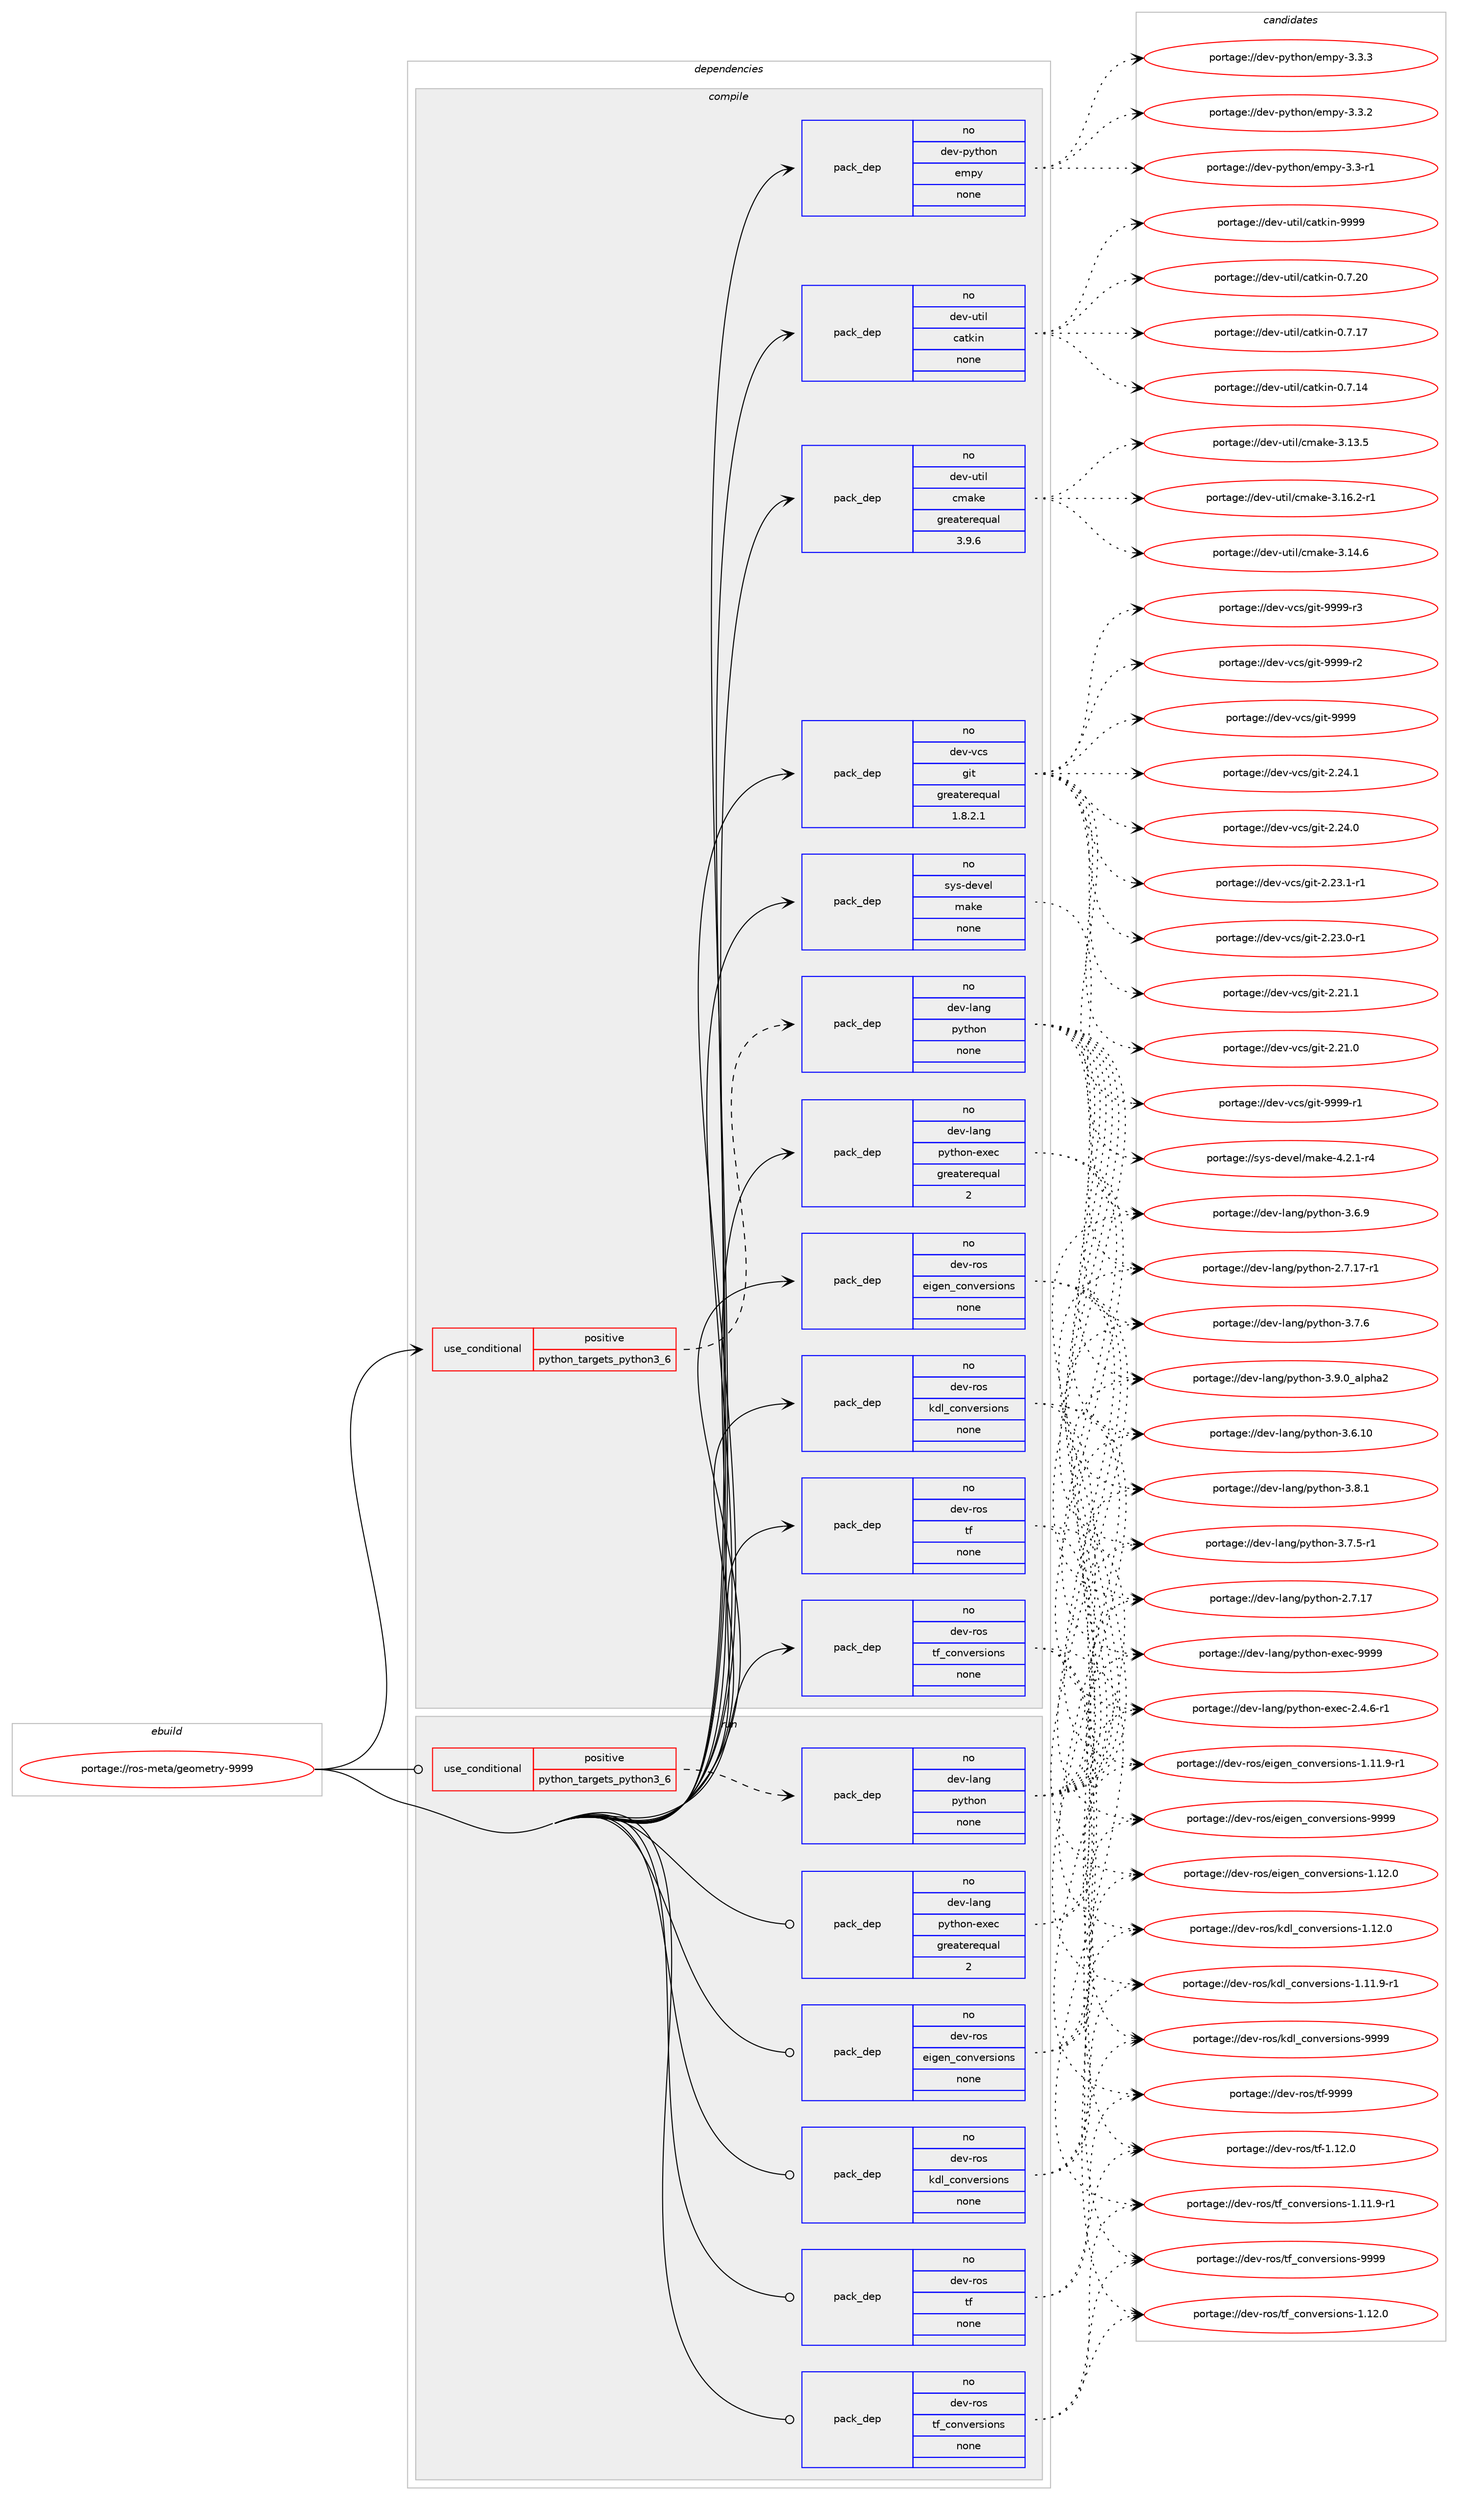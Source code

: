 digraph prolog {

# *************
# Graph options
# *************

newrank=true;
concentrate=true;
compound=true;
graph [rankdir=LR,fontname=Helvetica,fontsize=10,ranksep=1.5];#, ranksep=2.5, nodesep=0.2];
edge  [arrowhead=vee];
node  [fontname=Helvetica,fontsize=10];

# **********
# The ebuild
# **********

subgraph cluster_leftcol {
color=gray;
rank=same;
label=<<i>ebuild</i>>;
id [label="portage://ros-meta/geometry-9999", color=red, width=4, href="../ros-meta/geometry-9999.svg"];
}

# ****************
# The dependencies
# ****************

subgraph cluster_midcol {
color=gray;
label=<<i>dependencies</i>>;
subgraph cluster_compile {
fillcolor="#eeeeee";
style=filled;
label=<<i>compile</i>>;
subgraph cond21949 {
dependency116228 [label=<<TABLE BORDER="0" CELLBORDER="1" CELLSPACING="0" CELLPADDING="4"><TR><TD ROWSPAN="3" CELLPADDING="10">use_conditional</TD></TR><TR><TD>positive</TD></TR><TR><TD>python_targets_python3_6</TD></TR></TABLE>>, shape=none, color=red];
subgraph pack92343 {
dependency116229 [label=<<TABLE BORDER="0" CELLBORDER="1" CELLSPACING="0" CELLPADDING="4" WIDTH="220"><TR><TD ROWSPAN="6" CELLPADDING="30">pack_dep</TD></TR><TR><TD WIDTH="110">no</TD></TR><TR><TD>dev-lang</TD></TR><TR><TD>python</TD></TR><TR><TD>none</TD></TR><TR><TD></TD></TR></TABLE>>, shape=none, color=blue];
}
dependency116228:e -> dependency116229:w [weight=20,style="dashed",arrowhead="vee"];
}
id:e -> dependency116228:w [weight=20,style="solid",arrowhead="vee"];
subgraph pack92344 {
dependency116230 [label=<<TABLE BORDER="0" CELLBORDER="1" CELLSPACING="0" CELLPADDING="4" WIDTH="220"><TR><TD ROWSPAN="6" CELLPADDING="30">pack_dep</TD></TR><TR><TD WIDTH="110">no</TD></TR><TR><TD>dev-lang</TD></TR><TR><TD>python-exec</TD></TR><TR><TD>greaterequal</TD></TR><TR><TD>2</TD></TR></TABLE>>, shape=none, color=blue];
}
id:e -> dependency116230:w [weight=20,style="solid",arrowhead="vee"];
subgraph pack92345 {
dependency116231 [label=<<TABLE BORDER="0" CELLBORDER="1" CELLSPACING="0" CELLPADDING="4" WIDTH="220"><TR><TD ROWSPAN="6" CELLPADDING="30">pack_dep</TD></TR><TR><TD WIDTH="110">no</TD></TR><TR><TD>dev-python</TD></TR><TR><TD>empy</TD></TR><TR><TD>none</TD></TR><TR><TD></TD></TR></TABLE>>, shape=none, color=blue];
}
id:e -> dependency116231:w [weight=20,style="solid",arrowhead="vee"];
subgraph pack92346 {
dependency116232 [label=<<TABLE BORDER="0" CELLBORDER="1" CELLSPACING="0" CELLPADDING="4" WIDTH="220"><TR><TD ROWSPAN="6" CELLPADDING="30">pack_dep</TD></TR><TR><TD WIDTH="110">no</TD></TR><TR><TD>dev-ros</TD></TR><TR><TD>eigen_conversions</TD></TR><TR><TD>none</TD></TR><TR><TD></TD></TR></TABLE>>, shape=none, color=blue];
}
id:e -> dependency116232:w [weight=20,style="solid",arrowhead="vee"];
subgraph pack92347 {
dependency116233 [label=<<TABLE BORDER="0" CELLBORDER="1" CELLSPACING="0" CELLPADDING="4" WIDTH="220"><TR><TD ROWSPAN="6" CELLPADDING="30">pack_dep</TD></TR><TR><TD WIDTH="110">no</TD></TR><TR><TD>dev-ros</TD></TR><TR><TD>kdl_conversions</TD></TR><TR><TD>none</TD></TR><TR><TD></TD></TR></TABLE>>, shape=none, color=blue];
}
id:e -> dependency116233:w [weight=20,style="solid",arrowhead="vee"];
subgraph pack92348 {
dependency116234 [label=<<TABLE BORDER="0" CELLBORDER="1" CELLSPACING="0" CELLPADDING="4" WIDTH="220"><TR><TD ROWSPAN="6" CELLPADDING="30">pack_dep</TD></TR><TR><TD WIDTH="110">no</TD></TR><TR><TD>dev-ros</TD></TR><TR><TD>tf</TD></TR><TR><TD>none</TD></TR><TR><TD></TD></TR></TABLE>>, shape=none, color=blue];
}
id:e -> dependency116234:w [weight=20,style="solid",arrowhead="vee"];
subgraph pack92349 {
dependency116235 [label=<<TABLE BORDER="0" CELLBORDER="1" CELLSPACING="0" CELLPADDING="4" WIDTH="220"><TR><TD ROWSPAN="6" CELLPADDING="30">pack_dep</TD></TR><TR><TD WIDTH="110">no</TD></TR><TR><TD>dev-ros</TD></TR><TR><TD>tf_conversions</TD></TR><TR><TD>none</TD></TR><TR><TD></TD></TR></TABLE>>, shape=none, color=blue];
}
id:e -> dependency116235:w [weight=20,style="solid",arrowhead="vee"];
subgraph pack92350 {
dependency116236 [label=<<TABLE BORDER="0" CELLBORDER="1" CELLSPACING="0" CELLPADDING="4" WIDTH="220"><TR><TD ROWSPAN="6" CELLPADDING="30">pack_dep</TD></TR><TR><TD WIDTH="110">no</TD></TR><TR><TD>dev-util</TD></TR><TR><TD>catkin</TD></TR><TR><TD>none</TD></TR><TR><TD></TD></TR></TABLE>>, shape=none, color=blue];
}
id:e -> dependency116236:w [weight=20,style="solid",arrowhead="vee"];
subgraph pack92351 {
dependency116237 [label=<<TABLE BORDER="0" CELLBORDER="1" CELLSPACING="0" CELLPADDING="4" WIDTH="220"><TR><TD ROWSPAN="6" CELLPADDING="30">pack_dep</TD></TR><TR><TD WIDTH="110">no</TD></TR><TR><TD>dev-util</TD></TR><TR><TD>cmake</TD></TR><TR><TD>greaterequal</TD></TR><TR><TD>3.9.6</TD></TR></TABLE>>, shape=none, color=blue];
}
id:e -> dependency116237:w [weight=20,style="solid",arrowhead="vee"];
subgraph pack92352 {
dependency116238 [label=<<TABLE BORDER="0" CELLBORDER="1" CELLSPACING="0" CELLPADDING="4" WIDTH="220"><TR><TD ROWSPAN="6" CELLPADDING="30">pack_dep</TD></TR><TR><TD WIDTH="110">no</TD></TR><TR><TD>dev-vcs</TD></TR><TR><TD>git</TD></TR><TR><TD>greaterequal</TD></TR><TR><TD>1.8.2.1</TD></TR></TABLE>>, shape=none, color=blue];
}
id:e -> dependency116238:w [weight=20,style="solid",arrowhead="vee"];
subgraph pack92353 {
dependency116239 [label=<<TABLE BORDER="0" CELLBORDER="1" CELLSPACING="0" CELLPADDING="4" WIDTH="220"><TR><TD ROWSPAN="6" CELLPADDING="30">pack_dep</TD></TR><TR><TD WIDTH="110">no</TD></TR><TR><TD>sys-devel</TD></TR><TR><TD>make</TD></TR><TR><TD>none</TD></TR><TR><TD></TD></TR></TABLE>>, shape=none, color=blue];
}
id:e -> dependency116239:w [weight=20,style="solid",arrowhead="vee"];
}
subgraph cluster_compileandrun {
fillcolor="#eeeeee";
style=filled;
label=<<i>compile and run</i>>;
}
subgraph cluster_run {
fillcolor="#eeeeee";
style=filled;
label=<<i>run</i>>;
subgraph cond21950 {
dependency116240 [label=<<TABLE BORDER="0" CELLBORDER="1" CELLSPACING="0" CELLPADDING="4"><TR><TD ROWSPAN="3" CELLPADDING="10">use_conditional</TD></TR><TR><TD>positive</TD></TR><TR><TD>python_targets_python3_6</TD></TR></TABLE>>, shape=none, color=red];
subgraph pack92354 {
dependency116241 [label=<<TABLE BORDER="0" CELLBORDER="1" CELLSPACING="0" CELLPADDING="4" WIDTH="220"><TR><TD ROWSPAN="6" CELLPADDING="30">pack_dep</TD></TR><TR><TD WIDTH="110">no</TD></TR><TR><TD>dev-lang</TD></TR><TR><TD>python</TD></TR><TR><TD>none</TD></TR><TR><TD></TD></TR></TABLE>>, shape=none, color=blue];
}
dependency116240:e -> dependency116241:w [weight=20,style="dashed",arrowhead="vee"];
}
id:e -> dependency116240:w [weight=20,style="solid",arrowhead="odot"];
subgraph pack92355 {
dependency116242 [label=<<TABLE BORDER="0" CELLBORDER="1" CELLSPACING="0" CELLPADDING="4" WIDTH="220"><TR><TD ROWSPAN="6" CELLPADDING="30">pack_dep</TD></TR><TR><TD WIDTH="110">no</TD></TR><TR><TD>dev-lang</TD></TR><TR><TD>python-exec</TD></TR><TR><TD>greaterequal</TD></TR><TR><TD>2</TD></TR></TABLE>>, shape=none, color=blue];
}
id:e -> dependency116242:w [weight=20,style="solid",arrowhead="odot"];
subgraph pack92356 {
dependency116243 [label=<<TABLE BORDER="0" CELLBORDER="1" CELLSPACING="0" CELLPADDING="4" WIDTH="220"><TR><TD ROWSPAN="6" CELLPADDING="30">pack_dep</TD></TR><TR><TD WIDTH="110">no</TD></TR><TR><TD>dev-ros</TD></TR><TR><TD>eigen_conversions</TD></TR><TR><TD>none</TD></TR><TR><TD></TD></TR></TABLE>>, shape=none, color=blue];
}
id:e -> dependency116243:w [weight=20,style="solid",arrowhead="odot"];
subgraph pack92357 {
dependency116244 [label=<<TABLE BORDER="0" CELLBORDER="1" CELLSPACING="0" CELLPADDING="4" WIDTH="220"><TR><TD ROWSPAN="6" CELLPADDING="30">pack_dep</TD></TR><TR><TD WIDTH="110">no</TD></TR><TR><TD>dev-ros</TD></TR><TR><TD>kdl_conversions</TD></TR><TR><TD>none</TD></TR><TR><TD></TD></TR></TABLE>>, shape=none, color=blue];
}
id:e -> dependency116244:w [weight=20,style="solid",arrowhead="odot"];
subgraph pack92358 {
dependency116245 [label=<<TABLE BORDER="0" CELLBORDER="1" CELLSPACING="0" CELLPADDING="4" WIDTH="220"><TR><TD ROWSPAN="6" CELLPADDING="30">pack_dep</TD></TR><TR><TD WIDTH="110">no</TD></TR><TR><TD>dev-ros</TD></TR><TR><TD>tf</TD></TR><TR><TD>none</TD></TR><TR><TD></TD></TR></TABLE>>, shape=none, color=blue];
}
id:e -> dependency116245:w [weight=20,style="solid",arrowhead="odot"];
subgraph pack92359 {
dependency116246 [label=<<TABLE BORDER="0" CELLBORDER="1" CELLSPACING="0" CELLPADDING="4" WIDTH="220"><TR><TD ROWSPAN="6" CELLPADDING="30">pack_dep</TD></TR><TR><TD WIDTH="110">no</TD></TR><TR><TD>dev-ros</TD></TR><TR><TD>tf_conversions</TD></TR><TR><TD>none</TD></TR><TR><TD></TD></TR></TABLE>>, shape=none, color=blue];
}
id:e -> dependency116246:w [weight=20,style="solid",arrowhead="odot"];
}
}

# **************
# The candidates
# **************

subgraph cluster_choices {
rank=same;
color=gray;
label=<<i>candidates</i>>;

subgraph choice92343 {
color=black;
nodesep=1;
choice10010111845108971101034711212111610411111045514657464895971081121049750 [label="portage://dev-lang/python-3.9.0_alpha2", color=red, width=4,href="../dev-lang/python-3.9.0_alpha2.svg"];
choice100101118451089711010347112121116104111110455146564649 [label="portage://dev-lang/python-3.8.1", color=red, width=4,href="../dev-lang/python-3.8.1.svg"];
choice100101118451089711010347112121116104111110455146554654 [label="portage://dev-lang/python-3.7.6", color=red, width=4,href="../dev-lang/python-3.7.6.svg"];
choice1001011184510897110103471121211161041111104551465546534511449 [label="portage://dev-lang/python-3.7.5-r1", color=red, width=4,href="../dev-lang/python-3.7.5-r1.svg"];
choice100101118451089711010347112121116104111110455146544657 [label="portage://dev-lang/python-3.6.9", color=red, width=4,href="../dev-lang/python-3.6.9.svg"];
choice10010111845108971101034711212111610411111045514654464948 [label="portage://dev-lang/python-3.6.10", color=red, width=4,href="../dev-lang/python-3.6.10.svg"];
choice100101118451089711010347112121116104111110455046554649554511449 [label="portage://dev-lang/python-2.7.17-r1", color=red, width=4,href="../dev-lang/python-2.7.17-r1.svg"];
choice10010111845108971101034711212111610411111045504655464955 [label="portage://dev-lang/python-2.7.17", color=red, width=4,href="../dev-lang/python-2.7.17.svg"];
dependency116229:e -> choice10010111845108971101034711212111610411111045514657464895971081121049750:w [style=dotted,weight="100"];
dependency116229:e -> choice100101118451089711010347112121116104111110455146564649:w [style=dotted,weight="100"];
dependency116229:e -> choice100101118451089711010347112121116104111110455146554654:w [style=dotted,weight="100"];
dependency116229:e -> choice1001011184510897110103471121211161041111104551465546534511449:w [style=dotted,weight="100"];
dependency116229:e -> choice100101118451089711010347112121116104111110455146544657:w [style=dotted,weight="100"];
dependency116229:e -> choice10010111845108971101034711212111610411111045514654464948:w [style=dotted,weight="100"];
dependency116229:e -> choice100101118451089711010347112121116104111110455046554649554511449:w [style=dotted,weight="100"];
dependency116229:e -> choice10010111845108971101034711212111610411111045504655464955:w [style=dotted,weight="100"];
}
subgraph choice92344 {
color=black;
nodesep=1;
choice10010111845108971101034711212111610411111045101120101994557575757 [label="portage://dev-lang/python-exec-9999", color=red, width=4,href="../dev-lang/python-exec-9999.svg"];
choice10010111845108971101034711212111610411111045101120101994550465246544511449 [label="portage://dev-lang/python-exec-2.4.6-r1", color=red, width=4,href="../dev-lang/python-exec-2.4.6-r1.svg"];
dependency116230:e -> choice10010111845108971101034711212111610411111045101120101994557575757:w [style=dotted,weight="100"];
dependency116230:e -> choice10010111845108971101034711212111610411111045101120101994550465246544511449:w [style=dotted,weight="100"];
}
subgraph choice92345 {
color=black;
nodesep=1;
choice1001011184511212111610411111047101109112121455146514651 [label="portage://dev-python/empy-3.3.3", color=red, width=4,href="../dev-python/empy-3.3.3.svg"];
choice1001011184511212111610411111047101109112121455146514650 [label="portage://dev-python/empy-3.3.2", color=red, width=4,href="../dev-python/empy-3.3.2.svg"];
choice1001011184511212111610411111047101109112121455146514511449 [label="portage://dev-python/empy-3.3-r1", color=red, width=4,href="../dev-python/empy-3.3-r1.svg"];
dependency116231:e -> choice1001011184511212111610411111047101109112121455146514651:w [style=dotted,weight="100"];
dependency116231:e -> choice1001011184511212111610411111047101109112121455146514650:w [style=dotted,weight="100"];
dependency116231:e -> choice1001011184511212111610411111047101109112121455146514511449:w [style=dotted,weight="100"];
}
subgraph choice92346 {
color=black;
nodesep=1;
choice100101118451141111154710110510310111095991111101181011141151051111101154557575757 [label="portage://dev-ros/eigen_conversions-9999", color=red, width=4,href="../dev-ros/eigen_conversions-9999.svg"];
choice1001011184511411111547101105103101110959911111011810111411510511111011545494649504648 [label="portage://dev-ros/eigen_conversions-1.12.0", color=red, width=4,href="../dev-ros/eigen_conversions-1.12.0.svg"];
choice10010111845114111115471011051031011109599111110118101114115105111110115454946494946574511449 [label="portage://dev-ros/eigen_conversions-1.11.9-r1", color=red, width=4,href="../dev-ros/eigen_conversions-1.11.9-r1.svg"];
dependency116232:e -> choice100101118451141111154710110510310111095991111101181011141151051111101154557575757:w [style=dotted,weight="100"];
dependency116232:e -> choice1001011184511411111547101105103101110959911111011810111411510511111011545494649504648:w [style=dotted,weight="100"];
dependency116232:e -> choice10010111845114111115471011051031011109599111110118101114115105111110115454946494946574511449:w [style=dotted,weight="100"];
}
subgraph choice92347 {
color=black;
nodesep=1;
choice100101118451141111154710710010895991111101181011141151051111101154557575757 [label="portage://dev-ros/kdl_conversions-9999", color=red, width=4,href="../dev-ros/kdl_conversions-9999.svg"];
choice1001011184511411111547107100108959911111011810111411510511111011545494649504648 [label="portage://dev-ros/kdl_conversions-1.12.0", color=red, width=4,href="../dev-ros/kdl_conversions-1.12.0.svg"];
choice10010111845114111115471071001089599111110118101114115105111110115454946494946574511449 [label="portage://dev-ros/kdl_conversions-1.11.9-r1", color=red, width=4,href="../dev-ros/kdl_conversions-1.11.9-r1.svg"];
dependency116233:e -> choice100101118451141111154710710010895991111101181011141151051111101154557575757:w [style=dotted,weight="100"];
dependency116233:e -> choice1001011184511411111547107100108959911111011810111411510511111011545494649504648:w [style=dotted,weight="100"];
dependency116233:e -> choice10010111845114111115471071001089599111110118101114115105111110115454946494946574511449:w [style=dotted,weight="100"];
}
subgraph choice92348 {
color=black;
nodesep=1;
choice10010111845114111115471161024557575757 [label="portage://dev-ros/tf-9999", color=red, width=4,href="../dev-ros/tf-9999.svg"];
choice100101118451141111154711610245494649504648 [label="portage://dev-ros/tf-1.12.0", color=red, width=4,href="../dev-ros/tf-1.12.0.svg"];
dependency116234:e -> choice10010111845114111115471161024557575757:w [style=dotted,weight="100"];
dependency116234:e -> choice100101118451141111154711610245494649504648:w [style=dotted,weight="100"];
}
subgraph choice92349 {
color=black;
nodesep=1;
choice100101118451141111154711610295991111101181011141151051111101154557575757 [label="portage://dev-ros/tf_conversions-9999", color=red, width=4,href="../dev-ros/tf_conversions-9999.svg"];
choice1001011184511411111547116102959911111011810111411510511111011545494649504648 [label="portage://dev-ros/tf_conversions-1.12.0", color=red, width=4,href="../dev-ros/tf_conversions-1.12.0.svg"];
choice10010111845114111115471161029599111110118101114115105111110115454946494946574511449 [label="portage://dev-ros/tf_conversions-1.11.9-r1", color=red, width=4,href="../dev-ros/tf_conversions-1.11.9-r1.svg"];
dependency116235:e -> choice100101118451141111154711610295991111101181011141151051111101154557575757:w [style=dotted,weight="100"];
dependency116235:e -> choice1001011184511411111547116102959911111011810111411510511111011545494649504648:w [style=dotted,weight="100"];
dependency116235:e -> choice10010111845114111115471161029599111110118101114115105111110115454946494946574511449:w [style=dotted,weight="100"];
}
subgraph choice92350 {
color=black;
nodesep=1;
choice100101118451171161051084799971161071051104557575757 [label="portage://dev-util/catkin-9999", color=red, width=4,href="../dev-util/catkin-9999.svg"];
choice1001011184511711610510847999711610710511045484655465048 [label="portage://dev-util/catkin-0.7.20", color=red, width=4,href="../dev-util/catkin-0.7.20.svg"];
choice1001011184511711610510847999711610710511045484655464955 [label="portage://dev-util/catkin-0.7.17", color=red, width=4,href="../dev-util/catkin-0.7.17.svg"];
choice1001011184511711610510847999711610710511045484655464952 [label="portage://dev-util/catkin-0.7.14", color=red, width=4,href="../dev-util/catkin-0.7.14.svg"];
dependency116236:e -> choice100101118451171161051084799971161071051104557575757:w [style=dotted,weight="100"];
dependency116236:e -> choice1001011184511711610510847999711610710511045484655465048:w [style=dotted,weight="100"];
dependency116236:e -> choice1001011184511711610510847999711610710511045484655464955:w [style=dotted,weight="100"];
dependency116236:e -> choice1001011184511711610510847999711610710511045484655464952:w [style=dotted,weight="100"];
}
subgraph choice92351 {
color=black;
nodesep=1;
choice10010111845117116105108479910997107101455146495446504511449 [label="portage://dev-util/cmake-3.16.2-r1", color=red, width=4,href="../dev-util/cmake-3.16.2-r1.svg"];
choice1001011184511711610510847991099710710145514649524654 [label="portage://dev-util/cmake-3.14.6", color=red, width=4,href="../dev-util/cmake-3.14.6.svg"];
choice1001011184511711610510847991099710710145514649514653 [label="portage://dev-util/cmake-3.13.5", color=red, width=4,href="../dev-util/cmake-3.13.5.svg"];
dependency116237:e -> choice10010111845117116105108479910997107101455146495446504511449:w [style=dotted,weight="100"];
dependency116237:e -> choice1001011184511711610510847991099710710145514649524654:w [style=dotted,weight="100"];
dependency116237:e -> choice1001011184511711610510847991099710710145514649514653:w [style=dotted,weight="100"];
}
subgraph choice92352 {
color=black;
nodesep=1;
choice10010111845118991154710310511645575757574511451 [label="portage://dev-vcs/git-9999-r3", color=red, width=4,href="../dev-vcs/git-9999-r3.svg"];
choice10010111845118991154710310511645575757574511450 [label="portage://dev-vcs/git-9999-r2", color=red, width=4,href="../dev-vcs/git-9999-r2.svg"];
choice10010111845118991154710310511645575757574511449 [label="portage://dev-vcs/git-9999-r1", color=red, width=4,href="../dev-vcs/git-9999-r1.svg"];
choice1001011184511899115471031051164557575757 [label="portage://dev-vcs/git-9999", color=red, width=4,href="../dev-vcs/git-9999.svg"];
choice10010111845118991154710310511645504650524649 [label="portage://dev-vcs/git-2.24.1", color=red, width=4,href="../dev-vcs/git-2.24.1.svg"];
choice10010111845118991154710310511645504650524648 [label="portage://dev-vcs/git-2.24.0", color=red, width=4,href="../dev-vcs/git-2.24.0.svg"];
choice100101118451189911547103105116455046505146494511449 [label="portage://dev-vcs/git-2.23.1-r1", color=red, width=4,href="../dev-vcs/git-2.23.1-r1.svg"];
choice100101118451189911547103105116455046505146484511449 [label="portage://dev-vcs/git-2.23.0-r1", color=red, width=4,href="../dev-vcs/git-2.23.0-r1.svg"];
choice10010111845118991154710310511645504650494649 [label="portage://dev-vcs/git-2.21.1", color=red, width=4,href="../dev-vcs/git-2.21.1.svg"];
choice10010111845118991154710310511645504650494648 [label="portage://dev-vcs/git-2.21.0", color=red, width=4,href="../dev-vcs/git-2.21.0.svg"];
dependency116238:e -> choice10010111845118991154710310511645575757574511451:w [style=dotted,weight="100"];
dependency116238:e -> choice10010111845118991154710310511645575757574511450:w [style=dotted,weight="100"];
dependency116238:e -> choice10010111845118991154710310511645575757574511449:w [style=dotted,weight="100"];
dependency116238:e -> choice1001011184511899115471031051164557575757:w [style=dotted,weight="100"];
dependency116238:e -> choice10010111845118991154710310511645504650524649:w [style=dotted,weight="100"];
dependency116238:e -> choice10010111845118991154710310511645504650524648:w [style=dotted,weight="100"];
dependency116238:e -> choice100101118451189911547103105116455046505146494511449:w [style=dotted,weight="100"];
dependency116238:e -> choice100101118451189911547103105116455046505146484511449:w [style=dotted,weight="100"];
dependency116238:e -> choice10010111845118991154710310511645504650494649:w [style=dotted,weight="100"];
dependency116238:e -> choice10010111845118991154710310511645504650494648:w [style=dotted,weight="100"];
}
subgraph choice92353 {
color=black;
nodesep=1;
choice1151211154510010111810110847109971071014552465046494511452 [label="portage://sys-devel/make-4.2.1-r4", color=red, width=4,href="../sys-devel/make-4.2.1-r4.svg"];
dependency116239:e -> choice1151211154510010111810110847109971071014552465046494511452:w [style=dotted,weight="100"];
}
subgraph choice92354 {
color=black;
nodesep=1;
choice10010111845108971101034711212111610411111045514657464895971081121049750 [label="portage://dev-lang/python-3.9.0_alpha2", color=red, width=4,href="../dev-lang/python-3.9.0_alpha2.svg"];
choice100101118451089711010347112121116104111110455146564649 [label="portage://dev-lang/python-3.8.1", color=red, width=4,href="../dev-lang/python-3.8.1.svg"];
choice100101118451089711010347112121116104111110455146554654 [label="portage://dev-lang/python-3.7.6", color=red, width=4,href="../dev-lang/python-3.7.6.svg"];
choice1001011184510897110103471121211161041111104551465546534511449 [label="portage://dev-lang/python-3.7.5-r1", color=red, width=4,href="../dev-lang/python-3.7.5-r1.svg"];
choice100101118451089711010347112121116104111110455146544657 [label="portage://dev-lang/python-3.6.9", color=red, width=4,href="../dev-lang/python-3.6.9.svg"];
choice10010111845108971101034711212111610411111045514654464948 [label="portage://dev-lang/python-3.6.10", color=red, width=4,href="../dev-lang/python-3.6.10.svg"];
choice100101118451089711010347112121116104111110455046554649554511449 [label="portage://dev-lang/python-2.7.17-r1", color=red, width=4,href="../dev-lang/python-2.7.17-r1.svg"];
choice10010111845108971101034711212111610411111045504655464955 [label="portage://dev-lang/python-2.7.17", color=red, width=4,href="../dev-lang/python-2.7.17.svg"];
dependency116241:e -> choice10010111845108971101034711212111610411111045514657464895971081121049750:w [style=dotted,weight="100"];
dependency116241:e -> choice100101118451089711010347112121116104111110455146564649:w [style=dotted,weight="100"];
dependency116241:e -> choice100101118451089711010347112121116104111110455146554654:w [style=dotted,weight="100"];
dependency116241:e -> choice1001011184510897110103471121211161041111104551465546534511449:w [style=dotted,weight="100"];
dependency116241:e -> choice100101118451089711010347112121116104111110455146544657:w [style=dotted,weight="100"];
dependency116241:e -> choice10010111845108971101034711212111610411111045514654464948:w [style=dotted,weight="100"];
dependency116241:e -> choice100101118451089711010347112121116104111110455046554649554511449:w [style=dotted,weight="100"];
dependency116241:e -> choice10010111845108971101034711212111610411111045504655464955:w [style=dotted,weight="100"];
}
subgraph choice92355 {
color=black;
nodesep=1;
choice10010111845108971101034711212111610411111045101120101994557575757 [label="portage://dev-lang/python-exec-9999", color=red, width=4,href="../dev-lang/python-exec-9999.svg"];
choice10010111845108971101034711212111610411111045101120101994550465246544511449 [label="portage://dev-lang/python-exec-2.4.6-r1", color=red, width=4,href="../dev-lang/python-exec-2.4.6-r1.svg"];
dependency116242:e -> choice10010111845108971101034711212111610411111045101120101994557575757:w [style=dotted,weight="100"];
dependency116242:e -> choice10010111845108971101034711212111610411111045101120101994550465246544511449:w [style=dotted,weight="100"];
}
subgraph choice92356 {
color=black;
nodesep=1;
choice100101118451141111154710110510310111095991111101181011141151051111101154557575757 [label="portage://dev-ros/eigen_conversions-9999", color=red, width=4,href="../dev-ros/eigen_conversions-9999.svg"];
choice1001011184511411111547101105103101110959911111011810111411510511111011545494649504648 [label="portage://dev-ros/eigen_conversions-1.12.0", color=red, width=4,href="../dev-ros/eigen_conversions-1.12.0.svg"];
choice10010111845114111115471011051031011109599111110118101114115105111110115454946494946574511449 [label="portage://dev-ros/eigen_conversions-1.11.9-r1", color=red, width=4,href="../dev-ros/eigen_conversions-1.11.9-r1.svg"];
dependency116243:e -> choice100101118451141111154710110510310111095991111101181011141151051111101154557575757:w [style=dotted,weight="100"];
dependency116243:e -> choice1001011184511411111547101105103101110959911111011810111411510511111011545494649504648:w [style=dotted,weight="100"];
dependency116243:e -> choice10010111845114111115471011051031011109599111110118101114115105111110115454946494946574511449:w [style=dotted,weight="100"];
}
subgraph choice92357 {
color=black;
nodesep=1;
choice100101118451141111154710710010895991111101181011141151051111101154557575757 [label="portage://dev-ros/kdl_conversions-9999", color=red, width=4,href="../dev-ros/kdl_conversions-9999.svg"];
choice1001011184511411111547107100108959911111011810111411510511111011545494649504648 [label="portage://dev-ros/kdl_conversions-1.12.0", color=red, width=4,href="../dev-ros/kdl_conversions-1.12.0.svg"];
choice10010111845114111115471071001089599111110118101114115105111110115454946494946574511449 [label="portage://dev-ros/kdl_conversions-1.11.9-r1", color=red, width=4,href="../dev-ros/kdl_conversions-1.11.9-r1.svg"];
dependency116244:e -> choice100101118451141111154710710010895991111101181011141151051111101154557575757:w [style=dotted,weight="100"];
dependency116244:e -> choice1001011184511411111547107100108959911111011810111411510511111011545494649504648:w [style=dotted,weight="100"];
dependency116244:e -> choice10010111845114111115471071001089599111110118101114115105111110115454946494946574511449:w [style=dotted,weight="100"];
}
subgraph choice92358 {
color=black;
nodesep=1;
choice10010111845114111115471161024557575757 [label="portage://dev-ros/tf-9999", color=red, width=4,href="../dev-ros/tf-9999.svg"];
choice100101118451141111154711610245494649504648 [label="portage://dev-ros/tf-1.12.0", color=red, width=4,href="../dev-ros/tf-1.12.0.svg"];
dependency116245:e -> choice10010111845114111115471161024557575757:w [style=dotted,weight="100"];
dependency116245:e -> choice100101118451141111154711610245494649504648:w [style=dotted,weight="100"];
}
subgraph choice92359 {
color=black;
nodesep=1;
choice100101118451141111154711610295991111101181011141151051111101154557575757 [label="portage://dev-ros/tf_conversions-9999", color=red, width=4,href="../dev-ros/tf_conversions-9999.svg"];
choice1001011184511411111547116102959911111011810111411510511111011545494649504648 [label="portage://dev-ros/tf_conversions-1.12.0", color=red, width=4,href="../dev-ros/tf_conversions-1.12.0.svg"];
choice10010111845114111115471161029599111110118101114115105111110115454946494946574511449 [label="portage://dev-ros/tf_conversions-1.11.9-r1", color=red, width=4,href="../dev-ros/tf_conversions-1.11.9-r1.svg"];
dependency116246:e -> choice100101118451141111154711610295991111101181011141151051111101154557575757:w [style=dotted,weight="100"];
dependency116246:e -> choice1001011184511411111547116102959911111011810111411510511111011545494649504648:w [style=dotted,weight="100"];
dependency116246:e -> choice10010111845114111115471161029599111110118101114115105111110115454946494946574511449:w [style=dotted,weight="100"];
}
}

}
